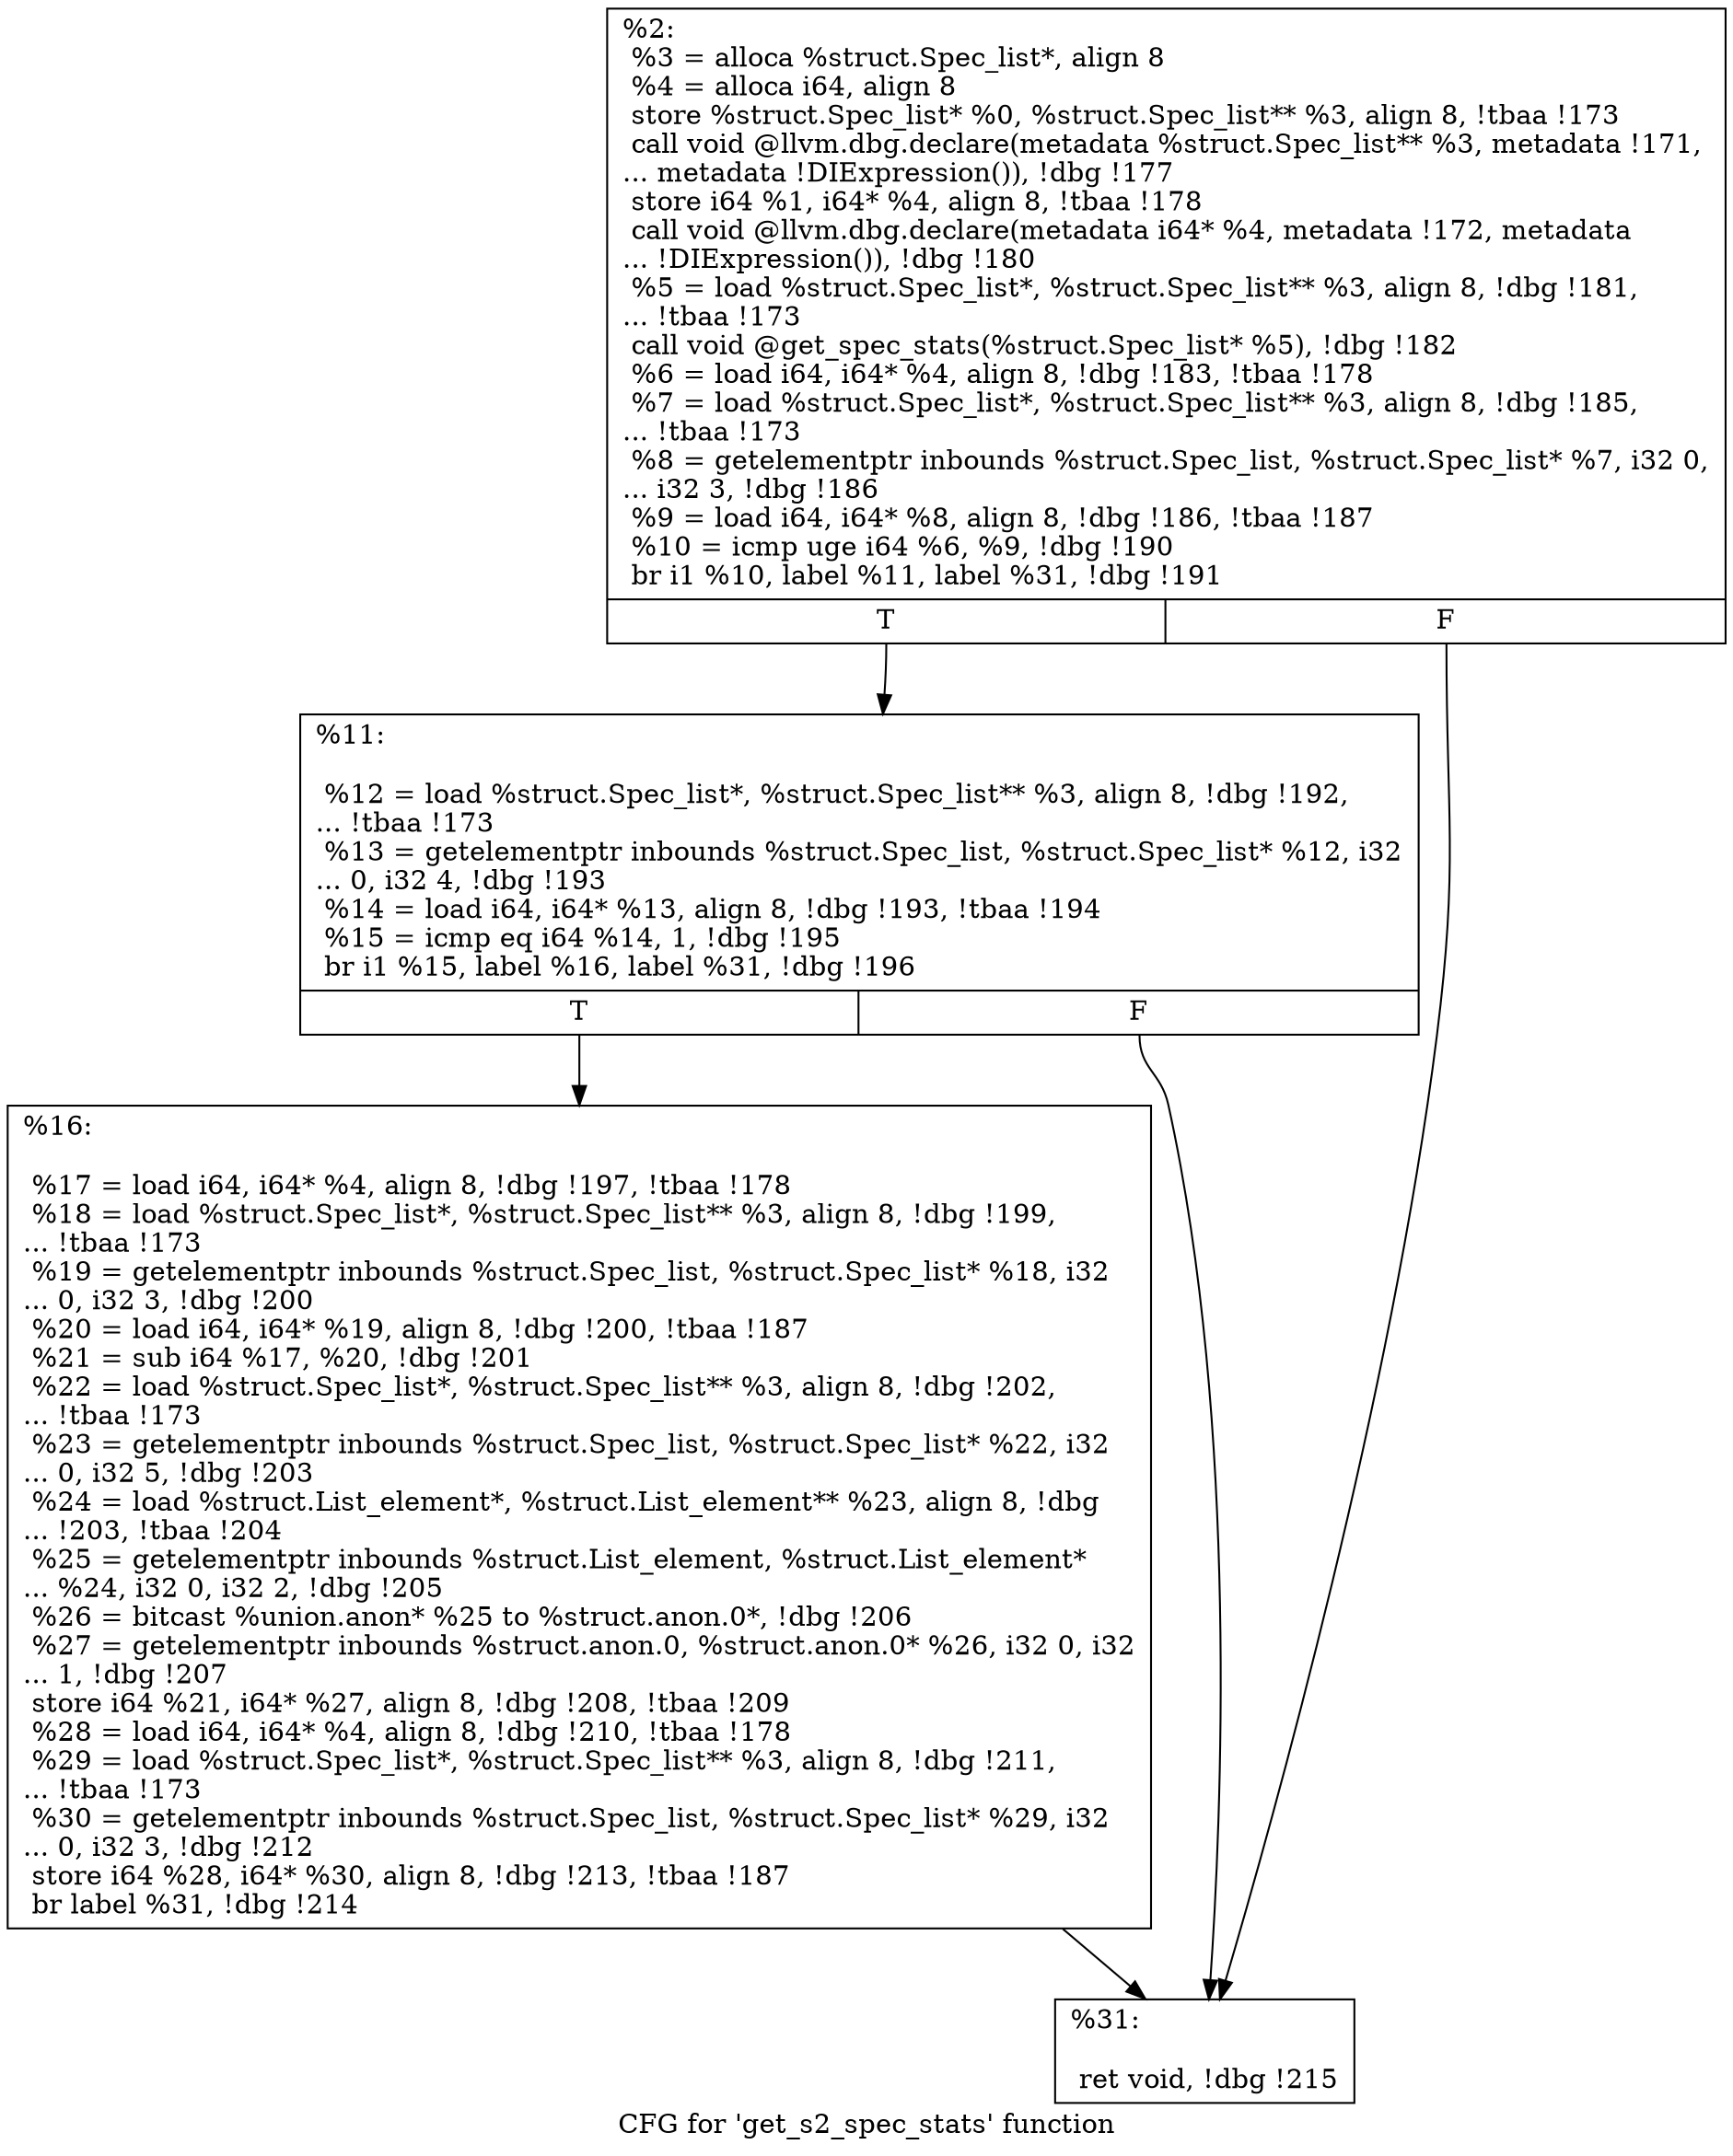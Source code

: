 digraph "CFG for 'get_s2_spec_stats' function" {
	label="CFG for 'get_s2_spec_stats' function";

	Node0x140f5f0 [shape=record,label="{%2:\l  %3 = alloca %struct.Spec_list*, align 8\l  %4 = alloca i64, align 8\l  store %struct.Spec_list* %0, %struct.Spec_list** %3, align 8, !tbaa !173\l  call void @llvm.dbg.declare(metadata %struct.Spec_list** %3, metadata !171,\l... metadata !DIExpression()), !dbg !177\l  store i64 %1, i64* %4, align 8, !tbaa !178\l  call void @llvm.dbg.declare(metadata i64* %4, metadata !172, metadata\l... !DIExpression()), !dbg !180\l  %5 = load %struct.Spec_list*, %struct.Spec_list** %3, align 8, !dbg !181,\l... !tbaa !173\l  call void @get_spec_stats(%struct.Spec_list* %5), !dbg !182\l  %6 = load i64, i64* %4, align 8, !dbg !183, !tbaa !178\l  %7 = load %struct.Spec_list*, %struct.Spec_list** %3, align 8, !dbg !185,\l... !tbaa !173\l  %8 = getelementptr inbounds %struct.Spec_list, %struct.Spec_list* %7, i32 0,\l... i32 3, !dbg !186\l  %9 = load i64, i64* %8, align 8, !dbg !186, !tbaa !187\l  %10 = icmp uge i64 %6, %9, !dbg !190\l  br i1 %10, label %11, label %31, !dbg !191\l|{<s0>T|<s1>F}}"];
	Node0x140f5f0:s0 -> Node0x1410230;
	Node0x140f5f0:s1 -> Node0x14102d0;
	Node0x1410230 [shape=record,label="{%11:\l\l  %12 = load %struct.Spec_list*, %struct.Spec_list** %3, align 8, !dbg !192,\l... !tbaa !173\l  %13 = getelementptr inbounds %struct.Spec_list, %struct.Spec_list* %12, i32\l... 0, i32 4, !dbg !193\l  %14 = load i64, i64* %13, align 8, !dbg !193, !tbaa !194\l  %15 = icmp eq i64 %14, 1, !dbg !195\l  br i1 %15, label %16, label %31, !dbg !196\l|{<s0>T|<s1>F}}"];
	Node0x1410230:s0 -> Node0x1410280;
	Node0x1410230:s1 -> Node0x14102d0;
	Node0x1410280 [shape=record,label="{%16:\l\l  %17 = load i64, i64* %4, align 8, !dbg !197, !tbaa !178\l  %18 = load %struct.Spec_list*, %struct.Spec_list** %3, align 8, !dbg !199,\l... !tbaa !173\l  %19 = getelementptr inbounds %struct.Spec_list, %struct.Spec_list* %18, i32\l... 0, i32 3, !dbg !200\l  %20 = load i64, i64* %19, align 8, !dbg !200, !tbaa !187\l  %21 = sub i64 %17, %20, !dbg !201\l  %22 = load %struct.Spec_list*, %struct.Spec_list** %3, align 8, !dbg !202,\l... !tbaa !173\l  %23 = getelementptr inbounds %struct.Spec_list, %struct.Spec_list* %22, i32\l... 0, i32 5, !dbg !203\l  %24 = load %struct.List_element*, %struct.List_element** %23, align 8, !dbg\l... !203, !tbaa !204\l  %25 = getelementptr inbounds %struct.List_element, %struct.List_element*\l... %24, i32 0, i32 2, !dbg !205\l  %26 = bitcast %union.anon* %25 to %struct.anon.0*, !dbg !206\l  %27 = getelementptr inbounds %struct.anon.0, %struct.anon.0* %26, i32 0, i32\l... 1, !dbg !207\l  store i64 %21, i64* %27, align 8, !dbg !208, !tbaa !209\l  %28 = load i64, i64* %4, align 8, !dbg !210, !tbaa !178\l  %29 = load %struct.Spec_list*, %struct.Spec_list** %3, align 8, !dbg !211,\l... !tbaa !173\l  %30 = getelementptr inbounds %struct.Spec_list, %struct.Spec_list* %29, i32\l... 0, i32 3, !dbg !212\l  store i64 %28, i64* %30, align 8, !dbg !213, !tbaa !187\l  br label %31, !dbg !214\l}"];
	Node0x1410280 -> Node0x14102d0;
	Node0x14102d0 [shape=record,label="{%31:\l\l  ret void, !dbg !215\l}"];
}
